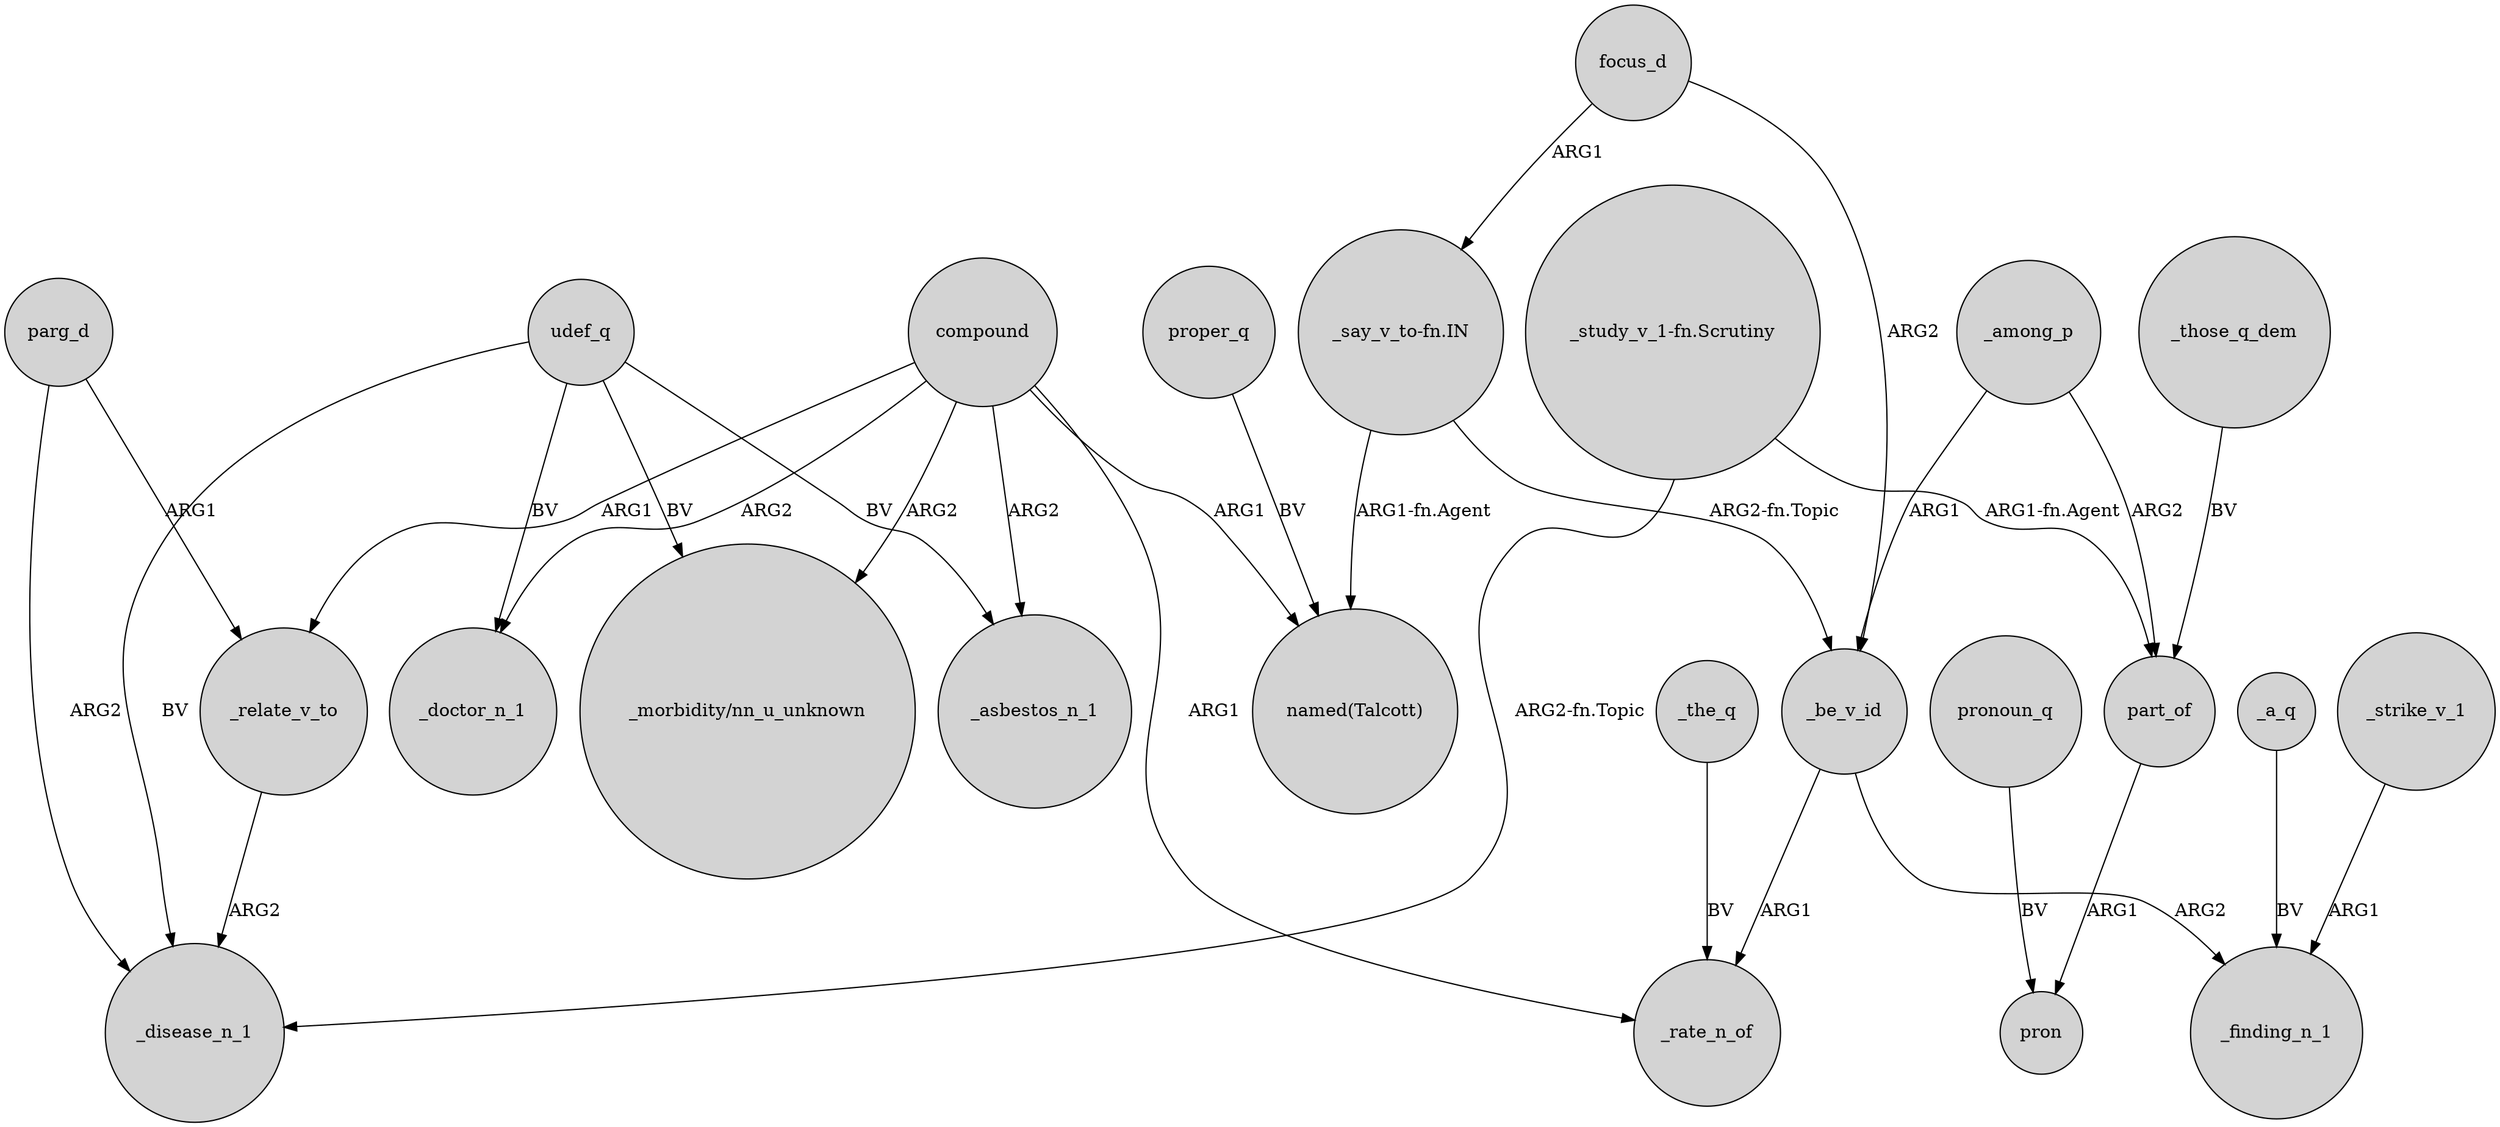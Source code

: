 digraph {
	node [shape=circle style=filled]
	focus_d -> _be_v_id [label=ARG2]
	_among_p -> _be_v_id [label=ARG1]
	part_of -> pron [label=ARG1]
	parg_d -> _disease_n_1 [label=ARG2]
	compound -> "named(Talcott)" [label=ARG1]
	compound -> _doctor_n_1 [label=ARG2]
	udef_q -> "_morbidity/nn_u_unknown" [label=BV]
	parg_d -> _relate_v_to [label=ARG1]
	compound -> _rate_n_of [label=ARG1]
	_a_q -> _finding_n_1 [label=BV]
	udef_q -> _doctor_n_1 [label=BV]
	_the_q -> _rate_n_of [label=BV]
	"_study_v_1-fn.Scrutiny" -> _disease_n_1 [label="ARG2-fn.Topic"]
	"_say_v_to-fn.IN" -> _be_v_id [label="ARG2-fn.Topic"]
	proper_q -> "named(Talcott)" [label=BV]
	compound -> "_morbidity/nn_u_unknown" [label=ARG2]
	pronoun_q -> pron [label=BV]
	_those_q_dem -> part_of [label=BV]
	_be_v_id -> _rate_n_of [label=ARG1]
	_among_p -> part_of [label=ARG2]
	udef_q -> _asbestos_n_1 [label=BV]
	_relate_v_to -> _disease_n_1 [label=ARG2]
	"_say_v_to-fn.IN" -> "named(Talcott)" [label="ARG1-fn.Agent"]
	compound -> _relate_v_to [label=ARG1]
	"_study_v_1-fn.Scrutiny" -> part_of [label="ARG1-fn.Agent"]
	compound -> _asbestos_n_1 [label=ARG2]
	_be_v_id -> _finding_n_1 [label=ARG2]
	udef_q -> _disease_n_1 [label=BV]
	focus_d -> "_say_v_to-fn.IN" [label=ARG1]
	_strike_v_1 -> _finding_n_1 [label=ARG1]
}
